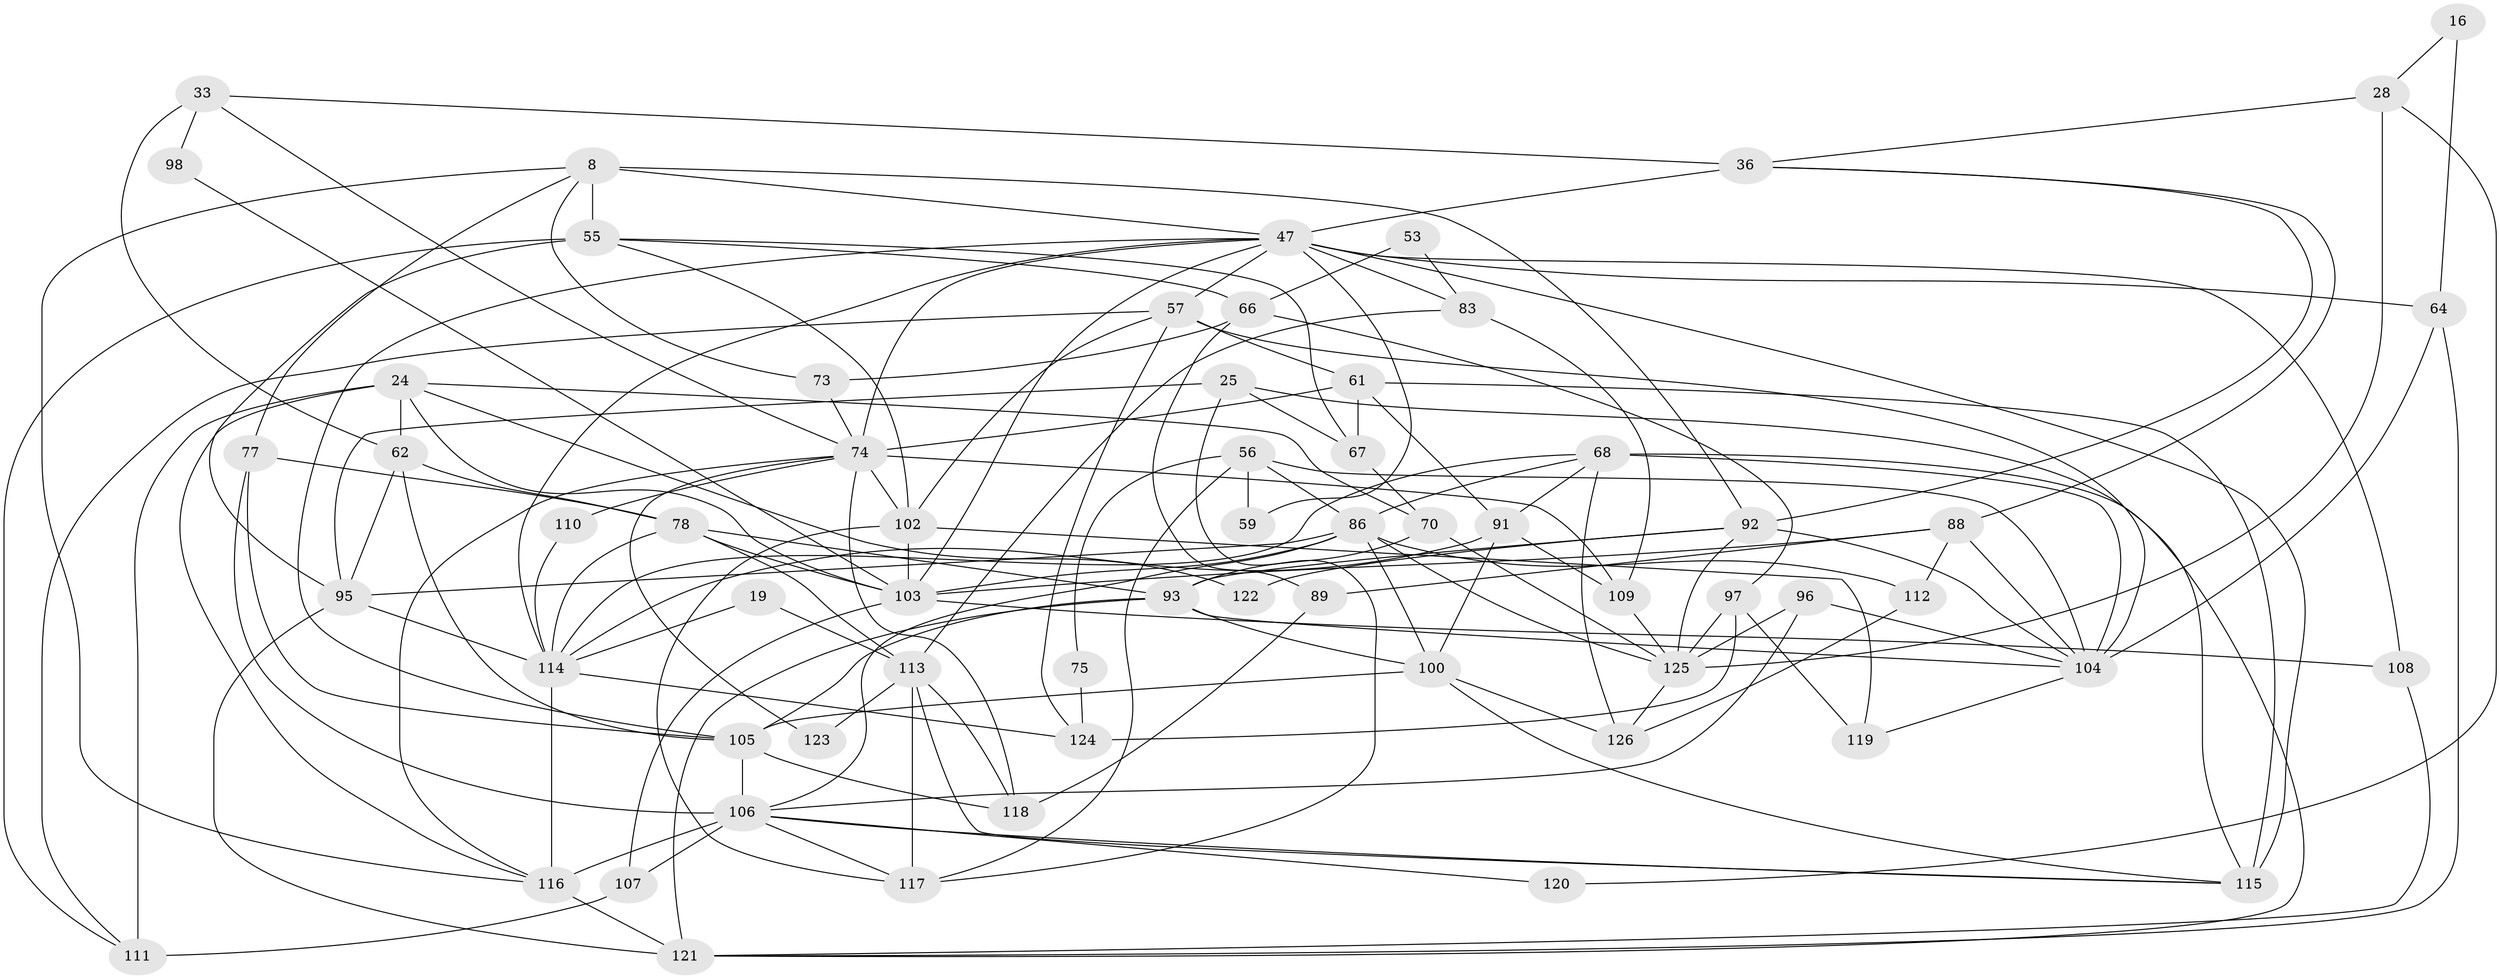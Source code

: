 // original degree distribution, {5: 0.18253968253968253, 4: 0.30158730158730157, 3: 0.2619047619047619, 9: 0.007936507936507936, 6: 0.07936507936507936, 2: 0.12698412698412698, 7: 0.023809523809523808, 8: 0.015873015873015872}
// Generated by graph-tools (version 1.1) at 2025/51/03/09/25 04:51:26]
// undirected, 63 vertices, 155 edges
graph export_dot {
graph [start="1"]
  node [color=gray90,style=filled];
  8;
  16;
  19;
  24;
  25;
  28;
  33 [super="+15"];
  36 [super="+13"];
  47 [super="+46"];
  53;
  55 [super="+43"];
  56;
  57 [super="+5+32"];
  59;
  61;
  62;
  64;
  66;
  67;
  68 [super="+22+31+63"];
  70;
  73;
  74 [super="+1+60"];
  75;
  77;
  78 [super="+76"];
  83;
  86 [super="+49+50"];
  88 [super="+42"];
  89;
  91 [super="+48"];
  92 [super="+30"];
  93 [super="+40+80"];
  95 [super="+81+20"];
  96;
  97;
  98;
  100 [super="+9"];
  102;
  103 [super="+52+69"];
  104 [super="+79+18"];
  105 [super="+90"];
  106 [super="+87"];
  107;
  108 [super="+3"];
  109 [super="+65"];
  110;
  111 [super="+54"];
  112;
  113;
  114 [super="+37+101"];
  115 [super="+44+71"];
  116 [super="+84"];
  117 [super="+51"];
  118;
  119;
  120;
  121 [super="+12+38"];
  122;
  123;
  124;
  125 [super="+2+94"];
  126;
  8 -- 55;
  8 -- 73;
  8 -- 77;
  8 -- 116 [weight=2];
  8 -- 47 [weight=3];
  8 -- 92;
  16 -- 28;
  16 -- 64;
  19 -- 113;
  19 -- 114;
  24 -- 62;
  24 -- 70;
  24 -- 111 [weight=2];
  24 -- 122;
  24 -- 103;
  24 -- 116;
  25 -- 117;
  25 -- 67;
  25 -- 95;
  25 -- 115;
  28 -- 36 [weight=2];
  28 -- 120;
  28 -- 125;
  33 -- 62;
  33 -- 98;
  33 -- 74;
  33 -- 36;
  36 -- 92;
  36 -- 47 [weight=3];
  36 -- 88;
  47 -- 103;
  47 -- 108 [weight=2];
  47 -- 114;
  47 -- 57 [weight=2];
  47 -- 74 [weight=2];
  47 -- 64;
  47 -- 105 [weight=2];
  47 -- 83;
  47 -- 59;
  47 -- 115 [weight=3];
  53 -- 83;
  53 -- 66;
  55 -- 66;
  55 -- 102;
  55 -- 95 [weight=2];
  55 -- 67;
  55 -- 111;
  56 -- 59;
  56 -- 75;
  56 -- 86;
  56 -- 117;
  56 -- 104;
  57 -- 124;
  57 -- 102;
  57 -- 111;
  57 -- 61;
  57 -- 104 [weight=2];
  61 -- 67;
  61 -- 74 [weight=2];
  61 -- 91;
  61 -- 115;
  62 -- 105;
  62 -- 95;
  62 -- 78;
  64 -- 121;
  64 -- 104;
  66 -- 73;
  66 -- 97;
  66 -- 89;
  67 -- 70;
  68 -- 104 [weight=2];
  68 -- 126;
  68 -- 121 [weight=2];
  68 -- 91;
  68 -- 114;
  68 -- 86;
  70 -- 125;
  70 -- 93;
  73 -- 74;
  74 -- 102;
  74 -- 123 [weight=2];
  74 -- 110;
  74 -- 118;
  74 -- 116;
  74 -- 109;
  75 -- 124;
  77 -- 78;
  77 -- 106;
  77 -- 105;
  78 -- 113;
  78 -- 114 [weight=3];
  78 -- 93;
  78 -- 103 [weight=2];
  83 -- 109;
  83 -- 113;
  86 -- 95;
  86 -- 125;
  86 -- 112;
  86 -- 100 [weight=2];
  86 -- 103 [weight=2];
  86 -- 106;
  88 -- 104;
  88 -- 89;
  88 -- 112;
  88 -- 103;
  89 -- 118;
  91 -- 114;
  91 -- 100;
  91 -- 109;
  92 -- 122;
  92 -- 93;
  92 -- 104;
  92 -- 125 [weight=2];
  93 -- 121 [weight=2];
  93 -- 104;
  93 -- 100 [weight=2];
  93 -- 105;
  95 -- 121 [weight=2];
  95 -- 114;
  96 -- 106;
  96 -- 104;
  96 -- 125;
  97 -- 119;
  97 -- 124;
  97 -- 125;
  98 -- 103;
  100 -- 126;
  100 -- 105;
  100 -- 115;
  102 -- 117;
  102 -- 103;
  102 -- 119;
  103 -- 107;
  103 -- 108;
  104 -- 119;
  105 -- 106;
  105 -- 118;
  106 -- 107;
  106 -- 116 [weight=3];
  106 -- 115;
  106 -- 117;
  106 -- 120;
  107 -- 111;
  108 -- 121;
  109 -- 125;
  110 -- 114;
  112 -- 126;
  113 -- 118;
  113 -- 117 [weight=2];
  113 -- 123;
  113 -- 115;
  114 -- 124;
  114 -- 116;
  116 -- 121;
  125 -- 126;
}
